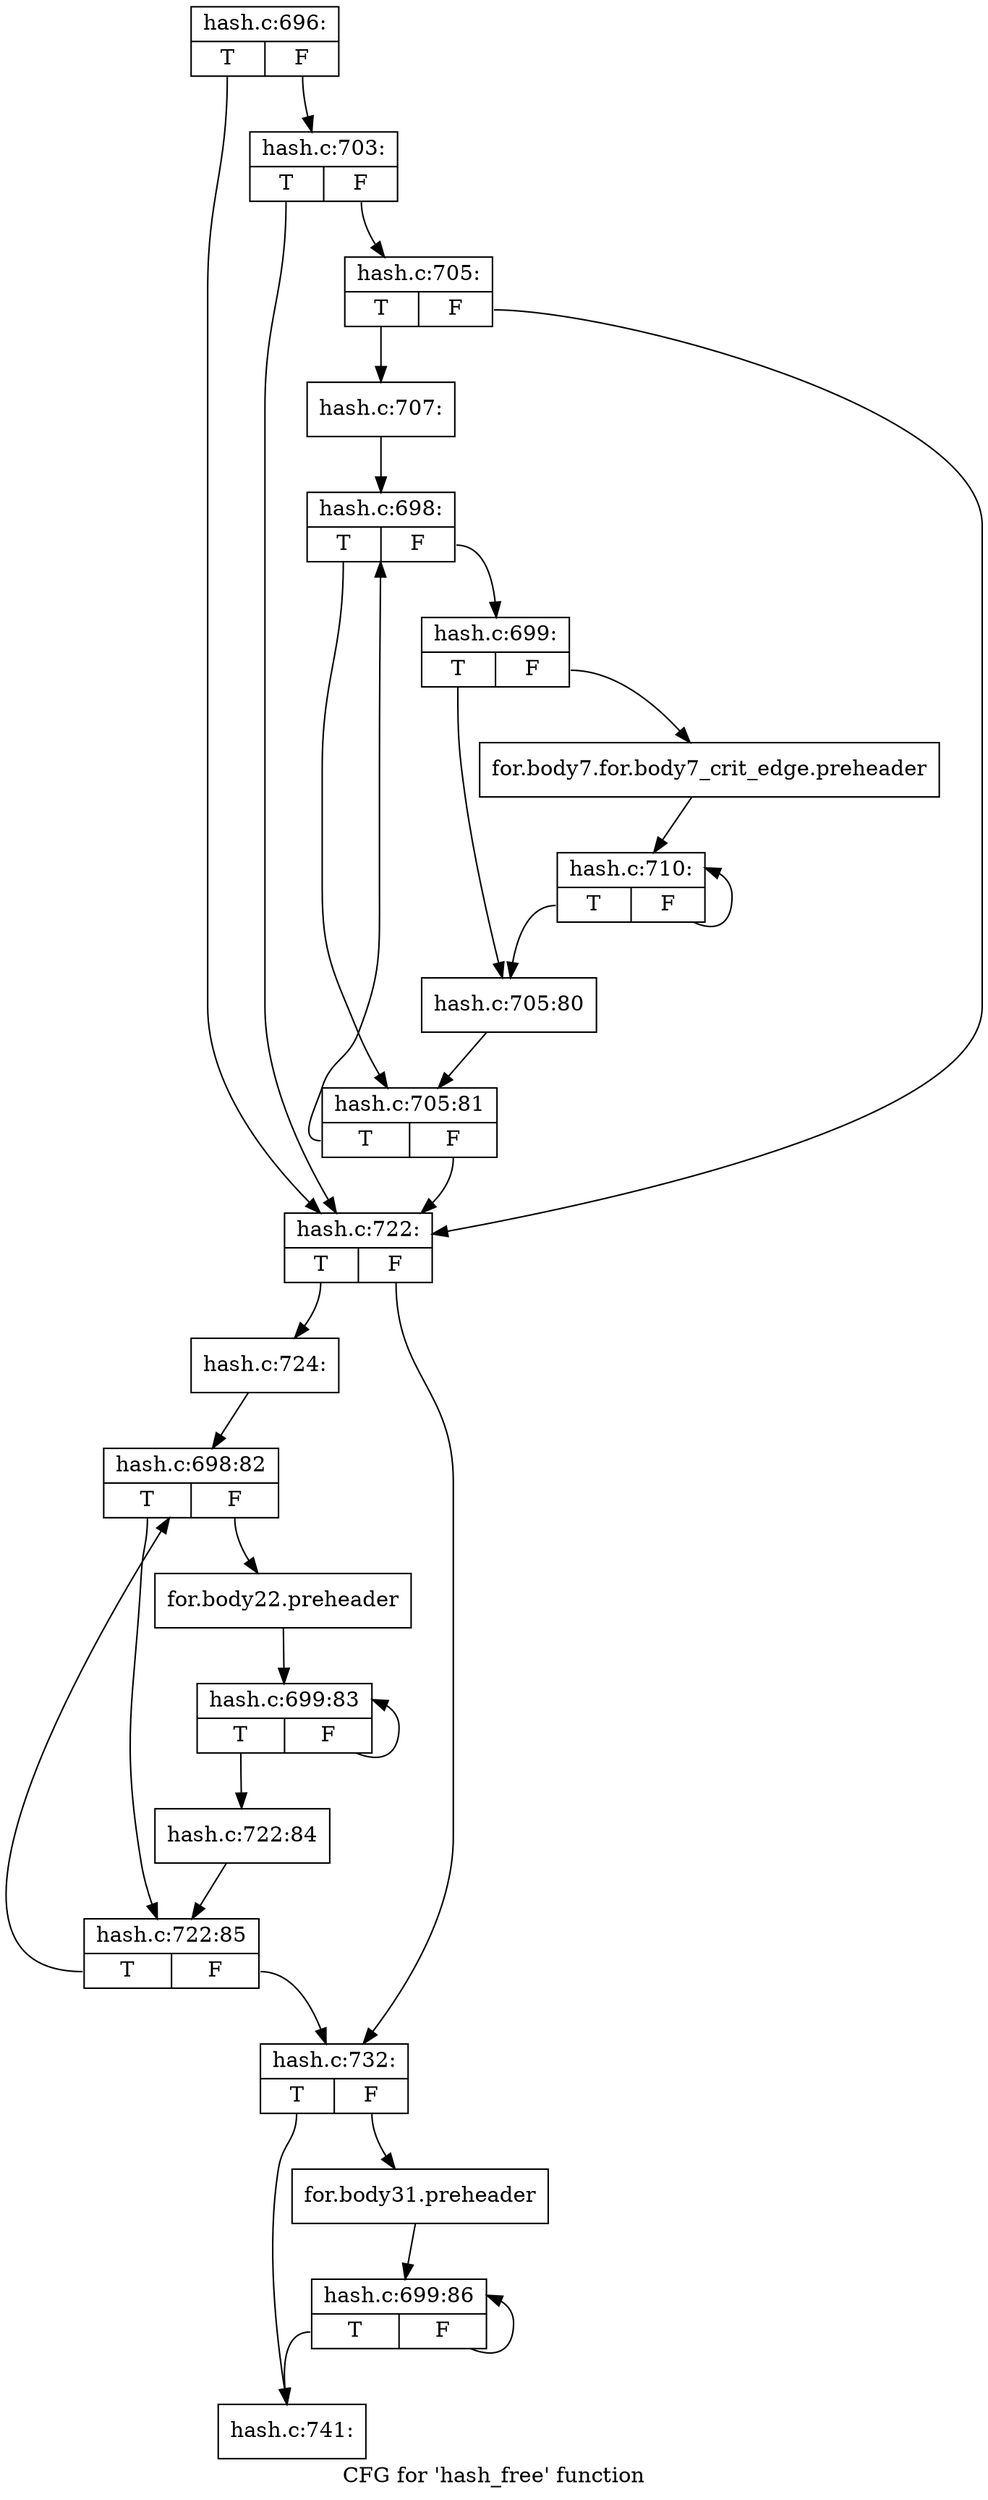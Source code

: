 digraph "CFG for 'hash_free' function" {
	label="CFG for 'hash_free' function";

	Node0xdf53df0 [shape=record,label="{hash.c:696:|{<s0>T|<s1>F}}"];
	Node0xdf53df0:s0 -> Node0xdf667a0;
	Node0xdf53df0:s1 -> Node0xdf66810;
	Node0xdf66810 [shape=record,label="{hash.c:703:|{<s0>T|<s1>F}}"];
	Node0xdf66810:s0 -> Node0xdf667a0;
	Node0xdf66810:s1 -> Node0xdf66730;
	Node0xdf66730 [shape=record,label="{hash.c:705:|{<s0>T|<s1>F}}"];
	Node0xdf66730:s0 -> Node0xe067730;
	Node0xdf66730:s1 -> Node0xdf667a0;
	Node0xe067730 [shape=record,label="{hash.c:707:}"];
	Node0xe067730 -> Node0xdf675e0;
	Node0xdf675e0 [shape=record,label="{hash.c:698:|{<s0>T|<s1>F}}"];
	Node0xdf675e0:s0 -> Node0xdf67550;
	Node0xdf675e0:s1 -> Node0xdf35930;
	Node0xdf35930 [shape=record,label="{hash.c:699:|{<s0>T|<s1>F}}"];
	Node0xdf35930:s0 -> Node0xdf63d50;
	Node0xdf35930:s1 -> Node0xdfb5ff0;
	Node0xdfb5ff0 [shape=record,label="{for.body7.for.body7_crit_edge.preheader}"];
	Node0xdfb5ff0 -> Node0xdf79e70;
	Node0xdf79e70 [shape=record,label="{hash.c:710:|{<s0>T|<s1>F}}"];
	Node0xdf79e70:s0 -> Node0xdf63d50;
	Node0xdf79e70:s1 -> Node0xdf79e70;
	Node0xdf63d50 [shape=record,label="{hash.c:705:80}"];
	Node0xdf63d50 -> Node0xdf67550;
	Node0xdf67550 [shape=record,label="{hash.c:705:81|{<s0>T|<s1>F}}"];
	Node0xdf67550:s0 -> Node0xdf675e0;
	Node0xdf67550:s1 -> Node0xdf667a0;
	Node0xdf667a0 [shape=record,label="{hash.c:722:|{<s0>T|<s1>F}}"];
	Node0xdf667a0:s0 -> Node0xdf47c80;
	Node0xdf667a0:s1 -> Node0xdf39e10;
	Node0xdf47c80 [shape=record,label="{hash.c:724:}"];
	Node0xdf47c80 -> Node0xdf3a380;
	Node0xdf3a380 [shape=record,label="{hash.c:698:82|{<s0>T|<s1>F}}"];
	Node0xdf3a380:s0 -> Node0xdf3a2f0;
	Node0xdf3a380:s1 -> Node0xe0a1fe0;
	Node0xe0a1fe0 [shape=record,label="{for.body22.preheader}"];
	Node0xe0a1fe0 -> Node0xdf3adf0;
	Node0xdf3adf0 [shape=record,label="{hash.c:699:83|{<s0>T|<s1>F}}"];
	Node0xdf3adf0:s0 -> Node0xdf52080;
	Node0xdf3adf0:s1 -> Node0xdf3adf0;
	Node0xdf52080 [shape=record,label="{hash.c:722:84}"];
	Node0xdf52080 -> Node0xdf3a2f0;
	Node0xdf3a2f0 [shape=record,label="{hash.c:722:85|{<s0>T|<s1>F}}"];
	Node0xdf3a2f0:s0 -> Node0xdf3a380;
	Node0xdf3a2f0:s1 -> Node0xdf39e10;
	Node0xdf39e10 [shape=record,label="{hash.c:732:|{<s0>T|<s1>F}}"];
	Node0xdf39e10:s0 -> Node0xdf68810;
	Node0xdf39e10:s1 -> Node0xdf70450;
	Node0xdf70450 [shape=record,label="{for.body31.preheader}"];
	Node0xdf70450 -> Node0xdf3c470;
	Node0xdf3c470 [shape=record,label="{hash.c:699:86|{<s0>T|<s1>F}}"];
	Node0xdf3c470:s0 -> Node0xdf68810;
	Node0xdf3c470:s1 -> Node0xdf3c470;
	Node0xdf68810 [shape=record,label="{hash.c:741:}"];
}
